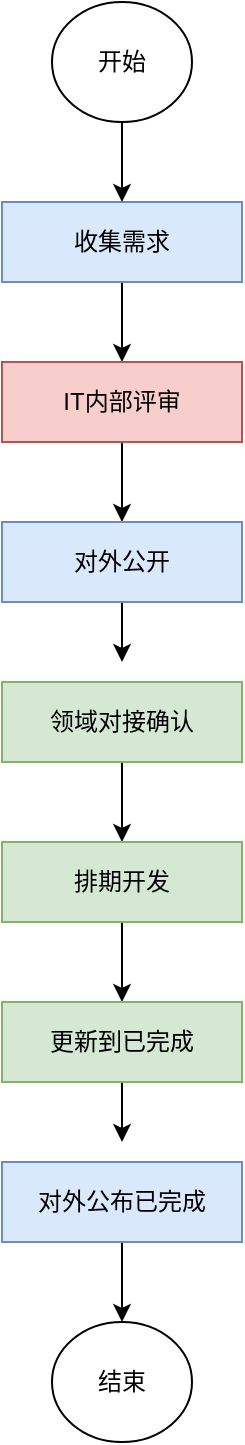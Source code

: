 <mxfile version="22.0.4" type="github">
  <diagram name="第 1 页" id="jTqTJonYadrUdga8ndd9">
    <mxGraphModel dx="746" dy="467" grid="1" gridSize="10" guides="1" tooltips="1" connect="1" arrows="1" fold="1" page="1" pageScale="1" pageWidth="827" pageHeight="1169" math="0" shadow="0">
      <root>
        <mxCell id="0" />
        <mxCell id="1" parent="0" />
        <mxCell id="KtUqIfI96jS8Bpx3_uGm-8" style="edgeStyle=orthogonalEdgeStyle;rounded=0;orthogonalLoop=1;jettySize=auto;html=1;exitX=0.5;exitY=1;exitDx=0;exitDy=0;entryX=0.5;entryY=0;entryDx=0;entryDy=0;" edge="1" parent="1" source="KtUqIfI96jS8Bpx3_uGm-1" target="KtUqIfI96jS8Bpx3_uGm-2">
          <mxGeometry relative="1" as="geometry" />
        </mxCell>
        <mxCell id="KtUqIfI96jS8Bpx3_uGm-1" value="收集需求" style="rounded=0;whiteSpace=wrap;html=1;fillColor=#dae8fc;strokeColor=#6c8ebf;" vertex="1" parent="1">
          <mxGeometry x="280" y="120" width="120" height="40" as="geometry" />
        </mxCell>
        <mxCell id="KtUqIfI96jS8Bpx3_uGm-9" style="edgeStyle=orthogonalEdgeStyle;rounded=0;orthogonalLoop=1;jettySize=auto;html=1;exitX=0.5;exitY=1;exitDx=0;exitDy=0;entryX=0.5;entryY=0;entryDx=0;entryDy=0;" edge="1" parent="1" source="KtUqIfI96jS8Bpx3_uGm-2" target="KtUqIfI96jS8Bpx3_uGm-7">
          <mxGeometry relative="1" as="geometry" />
        </mxCell>
        <mxCell id="KtUqIfI96jS8Bpx3_uGm-2" value="IT内部评审" style="rounded=0;whiteSpace=wrap;html=1;fillColor=#f8cecc;strokeColor=#b85450;" vertex="1" parent="1">
          <mxGeometry x="280" y="200" width="120" height="40" as="geometry" />
        </mxCell>
        <mxCell id="KtUqIfI96jS8Bpx3_uGm-11" style="edgeStyle=orthogonalEdgeStyle;rounded=0;orthogonalLoop=1;jettySize=auto;html=1;exitX=0.5;exitY=1;exitDx=0;exitDy=0;entryX=0.5;entryY=0;entryDx=0;entryDy=0;" edge="1" parent="1" source="KtUqIfI96jS8Bpx3_uGm-3" target="KtUqIfI96jS8Bpx3_uGm-4">
          <mxGeometry relative="1" as="geometry" />
        </mxCell>
        <mxCell id="KtUqIfI96jS8Bpx3_uGm-3" value="领域对接确认" style="rounded=0;whiteSpace=wrap;html=1;fillColor=#d5e8d4;strokeColor=#82b366;" vertex="1" parent="1">
          <mxGeometry x="280" y="360" width="120" height="40" as="geometry" />
        </mxCell>
        <mxCell id="KtUqIfI96jS8Bpx3_uGm-12" style="edgeStyle=orthogonalEdgeStyle;rounded=0;orthogonalLoop=1;jettySize=auto;html=1;exitX=0.5;exitY=1;exitDx=0;exitDy=0;entryX=0.5;entryY=0;entryDx=0;entryDy=0;" edge="1" parent="1" source="KtUqIfI96jS8Bpx3_uGm-4" target="KtUqIfI96jS8Bpx3_uGm-5">
          <mxGeometry relative="1" as="geometry" />
        </mxCell>
        <mxCell id="KtUqIfI96jS8Bpx3_uGm-4" value="排期开发" style="rounded=0;whiteSpace=wrap;html=1;fillColor=#d5e8d4;strokeColor=#82b366;" vertex="1" parent="1">
          <mxGeometry x="280" y="440" width="120" height="40" as="geometry" />
        </mxCell>
        <mxCell id="KtUqIfI96jS8Bpx3_uGm-13" style="edgeStyle=orthogonalEdgeStyle;rounded=0;orthogonalLoop=1;jettySize=auto;html=1;exitX=0.5;exitY=1;exitDx=0;exitDy=0;" edge="1" parent="1" source="KtUqIfI96jS8Bpx3_uGm-5">
          <mxGeometry relative="1" as="geometry">
            <mxPoint x="340" y="590" as="targetPoint" />
          </mxGeometry>
        </mxCell>
        <mxCell id="KtUqIfI96jS8Bpx3_uGm-5" value="更新到已完成" style="rounded=0;whiteSpace=wrap;html=1;fillColor=#d5e8d4;strokeColor=#82b366;" vertex="1" parent="1">
          <mxGeometry x="280" y="520" width="120" height="40" as="geometry" />
        </mxCell>
        <mxCell id="KtUqIfI96jS8Bpx3_uGm-18" style="edgeStyle=orthogonalEdgeStyle;rounded=0;orthogonalLoop=1;jettySize=auto;html=1;exitX=0.5;exitY=1;exitDx=0;exitDy=0;entryX=0.5;entryY=0;entryDx=0;entryDy=0;" edge="1" parent="1" source="KtUqIfI96jS8Bpx3_uGm-6" target="KtUqIfI96jS8Bpx3_uGm-17">
          <mxGeometry relative="1" as="geometry" />
        </mxCell>
        <mxCell id="KtUqIfI96jS8Bpx3_uGm-6" value="对外公布已完成" style="rounded=0;whiteSpace=wrap;html=1;fillColor=#dae8fc;strokeColor=#6c8ebf;" vertex="1" parent="1">
          <mxGeometry x="280" y="600" width="120" height="40" as="geometry" />
        </mxCell>
        <mxCell id="KtUqIfI96jS8Bpx3_uGm-10" style="edgeStyle=orthogonalEdgeStyle;rounded=0;orthogonalLoop=1;jettySize=auto;html=1;exitX=0.5;exitY=1;exitDx=0;exitDy=0;" edge="1" parent="1" source="KtUqIfI96jS8Bpx3_uGm-7">
          <mxGeometry relative="1" as="geometry">
            <mxPoint x="340" y="350" as="targetPoint" />
          </mxGeometry>
        </mxCell>
        <mxCell id="KtUqIfI96jS8Bpx3_uGm-7" value="对外公开" style="rounded=0;whiteSpace=wrap;html=1;fillColor=#dae8fc;strokeColor=#6c8ebf;" vertex="1" parent="1">
          <mxGeometry x="280" y="280" width="120" height="40" as="geometry" />
        </mxCell>
        <mxCell id="KtUqIfI96jS8Bpx3_uGm-16" style="edgeStyle=orthogonalEdgeStyle;rounded=0;orthogonalLoop=1;jettySize=auto;html=1;exitX=0.5;exitY=1;exitDx=0;exitDy=0;entryX=0.5;entryY=0;entryDx=0;entryDy=0;" edge="1" parent="1" source="KtUqIfI96jS8Bpx3_uGm-15" target="KtUqIfI96jS8Bpx3_uGm-1">
          <mxGeometry relative="1" as="geometry" />
        </mxCell>
        <mxCell id="KtUqIfI96jS8Bpx3_uGm-15" value="开始" style="ellipse;whiteSpace=wrap;html=1;" vertex="1" parent="1">
          <mxGeometry x="305" y="20" width="70" height="60" as="geometry" />
        </mxCell>
        <mxCell id="KtUqIfI96jS8Bpx3_uGm-17" value="结束" style="ellipse;whiteSpace=wrap;html=1;" vertex="1" parent="1">
          <mxGeometry x="305" y="680" width="70" height="60" as="geometry" />
        </mxCell>
      </root>
    </mxGraphModel>
  </diagram>
</mxfile>
